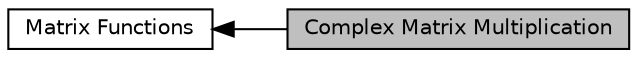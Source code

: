 digraph "Complex Matrix Multiplication"
{
  edge [fontname="Helvetica",fontsize="10",labelfontname="Helvetica",labelfontsize="10"];
  node [fontname="Helvetica",fontsize="10",shape=record];
  rankdir=LR;
  Node0 [label="Complex Matrix Multiplication",height=0.2,width=0.4,color="black", fillcolor="grey75", style="filled", fontcolor="black"];
  Node1 [label="Matrix Functions",height=0.2,width=0.4,color="black", fillcolor="white", style="filled",URL="$group__group_matrix.html",tooltip="This set of functions provides basic matrix math operations. "];
  Node1->Node0 [shape=plaintext, dir="back", style="solid"];
}
